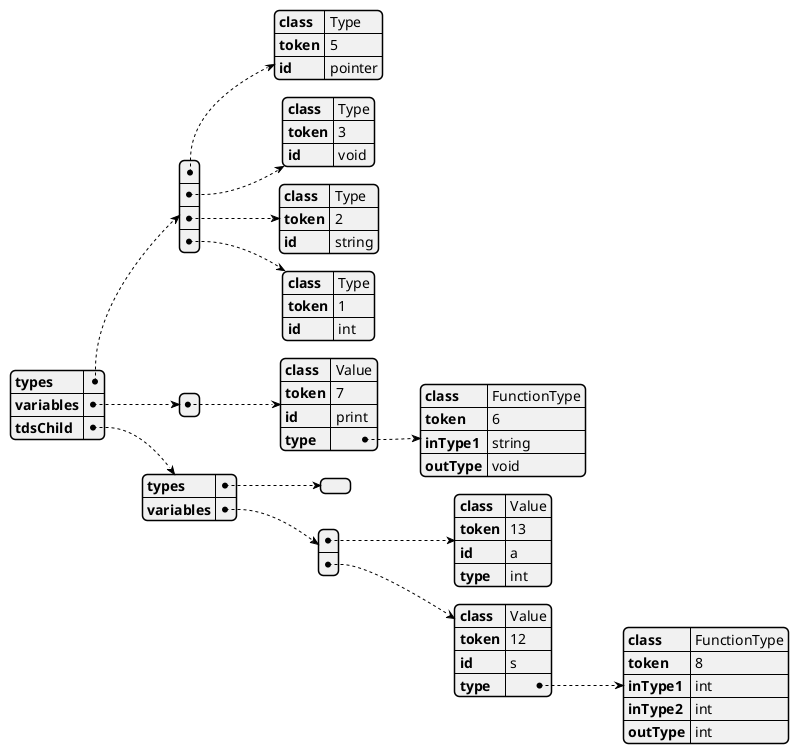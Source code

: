 @startjson tds
{ "types" : [ { "class" : "Type",
"token" : "5",
"id" : "pointer" },
{ "class" : "Type",
"token" : "3",
"id" : "void" },
{ "class" : "Type",
"token" : "2",
"id" : "string" },
{ "class" : "Type",
"token" : "1",
"id" : "int" } ],
"variables" : [ { "class" : "Value",
"token" : "7",
"id" : "print",
"type" : { "class" : "FunctionType",
"token" : "6",
"inType1" : "string",
"outType" : "void" } } ],
"tdsChild" : { "types" : [  ],
"variables" : [ { "class" : "Value",
"token" : "13",
"id" : "a",
"type" : "int" },
{ "class" : "Value",
"token" : "12",
"id" : "s",
"type" : { "class" : "FunctionType",
"token" : "8",
"inType1" : "int",
"inType2" : "int",
"outType" : "int" } } ] } }
@endjson